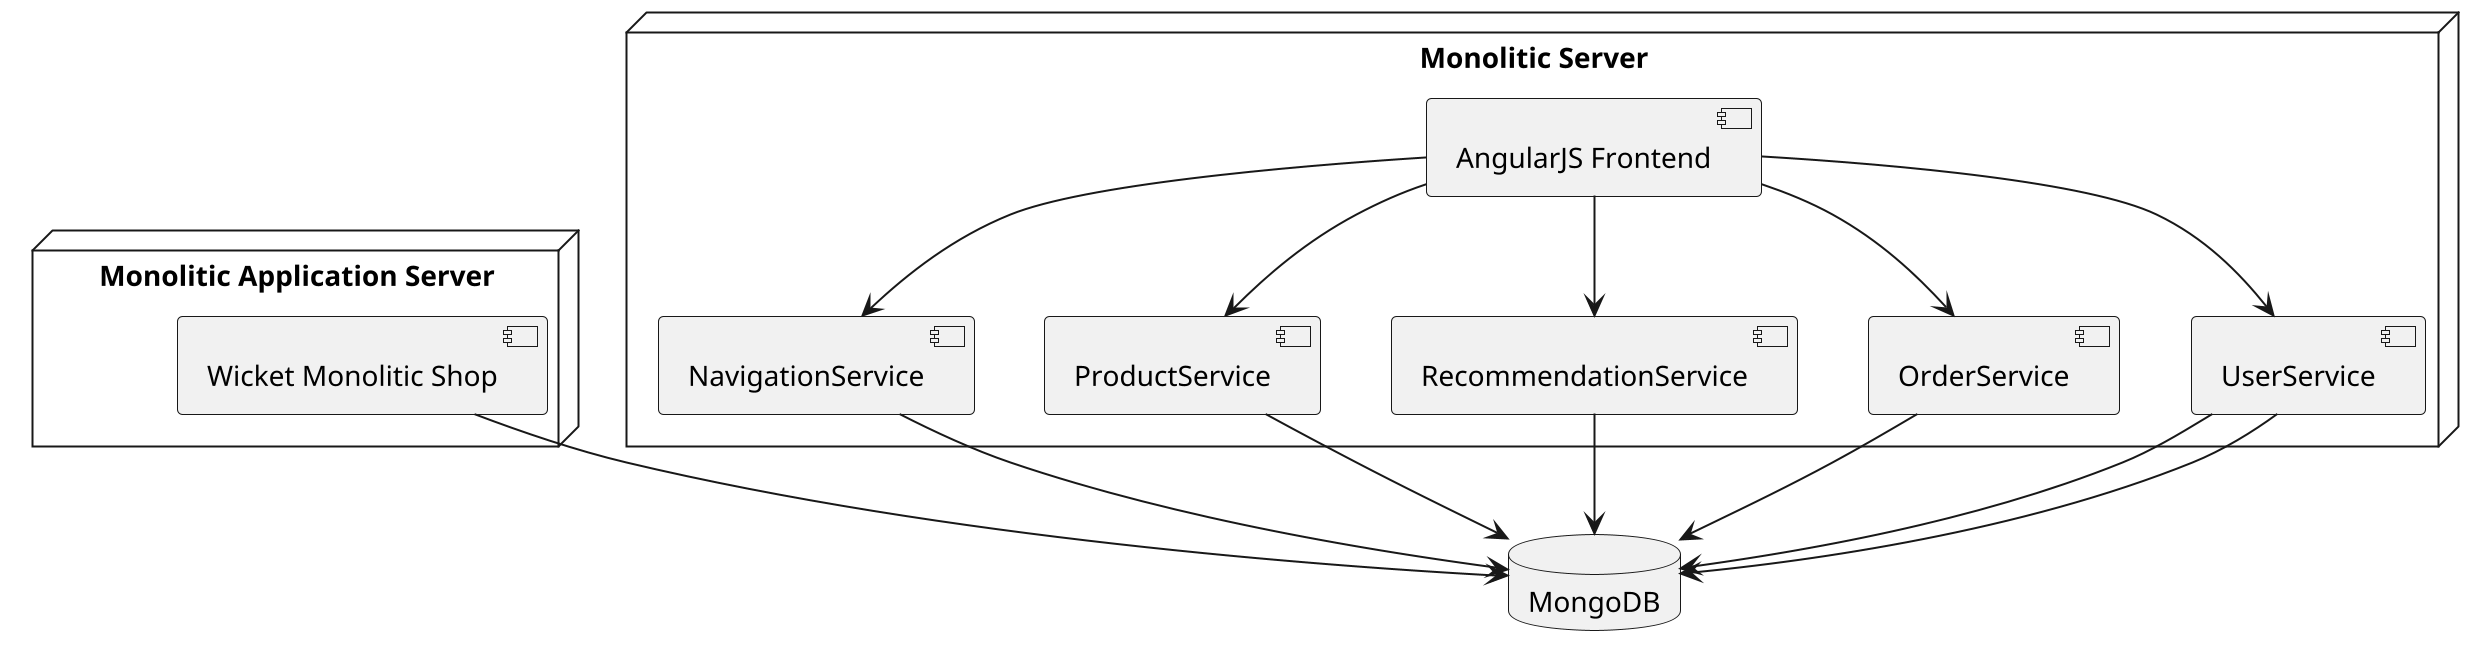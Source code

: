 @startuml
scale 2

database "MongoDB" {
}

node "Monolitic Application Server" {
    [Wicket Monolitic Shop] --> MongoDB
}

node "Monolitic Server" {
    [AngularJS Frontend] --> [NavigationService]
    [AngularJS Frontend] --> [ProductService]
    [AngularJS Frontend] --> [RecommendationService]
    [AngularJS Frontend] --> [OrderService]
    [AngularJS Frontend] --> [UserService]

    [UserService] --> MongoDB
    [NavigationService] --> MongoDB
    [ProductService] --> MongoDB
    [RecommendationService] --> MongoDB
    [OrderService] --> MongoDB
    [UserService] --> MongoDB
}


@enduml